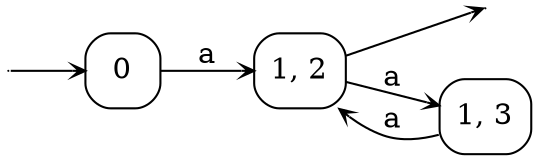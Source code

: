digraph
{
  vcsn_context = "letterset<char_letters(abc)>, f2"
  rankdir = LR
  edge [arrowhead = vee, arrowsize = .6]
  {
    node [shape = point, width = 0]
    I0
    F1
  }
  {
    node [shape = circle, style = rounded, width = 0.5]
    0 [label = "0", shape = box]
    1 [label = "1, 2", shape = box]
    2 [label = "1, 3", shape = box]
  }
  I0 -> 0
  0 -> 1 [label = "a"]
  1 -> F1
  1 -> 2 [label = "a"]
  2 -> 1 [label = "a"]
}
